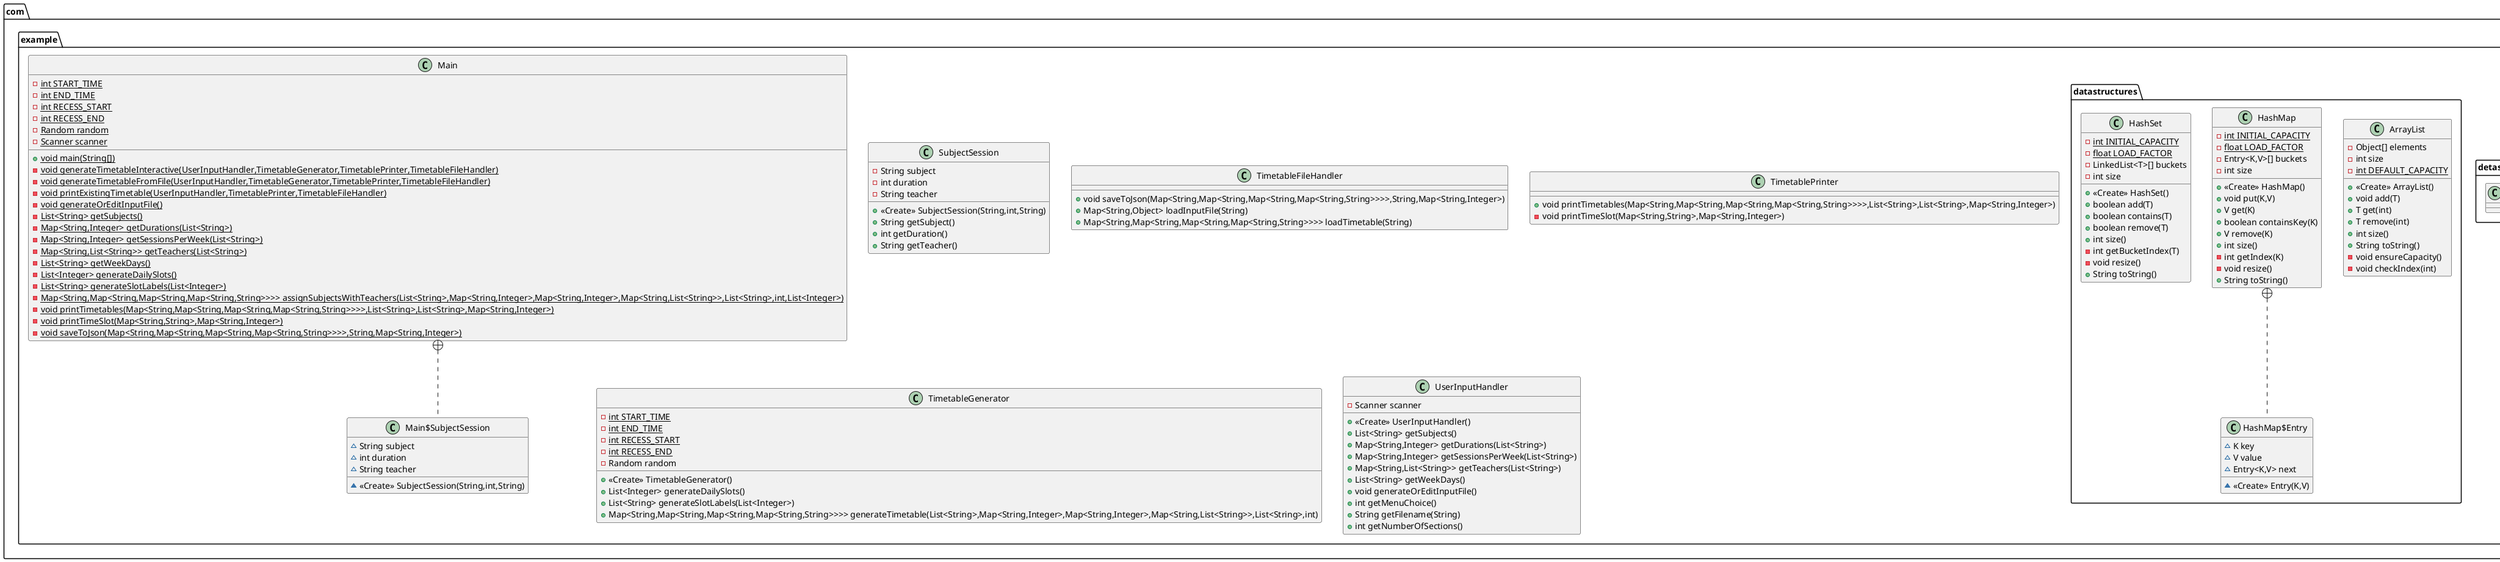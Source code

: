 @startuml
class com.example.detastructures.ArrayList {
}
class com.example.Main {
- {static} int START_TIME
- {static} int END_TIME
- {static} int RECESS_START
- {static} int RECESS_END
- {static} Random random
- {static} Scanner scanner
+ {static} void main(String[])
- {static} void generateTimetableInteractive(UserInputHandler,TimetableGenerator,TimetablePrinter,TimetableFileHandler)
- {static} void generateTimetableFromFile(UserInputHandler,TimetableGenerator,TimetablePrinter,TimetableFileHandler)
- {static} void printExistingTimetable(UserInputHandler,TimetablePrinter,TimetableFileHandler)
- {static} void generateOrEditInputFile()
- {static} List<String> getSubjects()
- {static} Map<String,Integer> getDurations(List<String>)
- {static} Map<String,Integer> getSessionsPerWeek(List<String>)
- {static} Map<String,List<String>> getTeachers(List<String>)
- {static} List<String> getWeekDays()
- {static} List<Integer> generateDailySlots()
- {static} List<String> generateSlotLabels(List<Integer>)
- {static} Map<String,Map<String,Map<String,Map<String,String>>>> assignSubjectsWithTeachers(List<String>,Map<String,Integer>,Map<String,Integer>,Map<String,List<String>>,List<String>,int,List<Integer>)
- {static} void printTimetables(Map<String,Map<String,Map<String,Map<String,String>>>>,List<String>,List<String>,Map<String,Integer>)
- {static} void printTimeSlot(Map<String,String>,Map<String,Integer>)
- {static} void saveToJson(Map<String,Map<String,Map<String,Map<String,String>>>>,String,Map<String,Integer>)
}


class com.example.Main$SubjectSession {
~ String subject
~ int duration
~ String teacher
~ <<Create>> SubjectSession(String,int,String)
}


class com.example.SubjectSession {
- String subject
- int duration
- String teacher
+ <<Create>> SubjectSession(String,int,String)
+ String getSubject()
+ int getDuration()
+ String getTeacher()
}


class com.example.datastructures.ArrayList {
- Object[] elements
- int size
- {static} int DEFAULT_CAPACITY
+ <<Create>> ArrayList()
+ void add(T)
+ T get(int)
+ T remove(int)
+ int size()
+ String toString()
- void ensureCapacity()
- void checkIndex(int)
}


class com.example.TimetableFileHandler {
+ void saveToJson(Map<String,Map<String,Map<String,Map<String,String>>>>,String,Map<String,Integer>)
+ Map<String,Object> loadInputFile(String)
+ Map<String,Map<String,Map<String,Map<String,String>>>> loadTimetable(String)
}

class com.example.TimetablePrinter {
+ void printTimetables(Map<String,Map<String,Map<String,Map<String,String>>>>,List<String>,List<String>,Map<String,Integer>)
- void printTimeSlot(Map<String,String>,Map<String,Integer>)
}

class com.example.TimetableGenerator {
- {static} int START_TIME
- {static} int END_TIME
- {static} int RECESS_START
- {static} int RECESS_END
- Random random
+ <<Create>> TimetableGenerator()
+ List<Integer> generateDailySlots()
+ List<String> generateSlotLabels(List<Integer>)
+ Map<String,Map<String,Map<String,Map<String,String>>>> generateTimetable(List<String>,Map<String,Integer>,Map<String,Integer>,Map<String,List<String>>,List<String>,int)
}


class com.example.datastructures.HashMap {
- {static} int INITIAL_CAPACITY
- {static} float LOAD_FACTOR
- Entry<K,V>[] buckets
- int size
+ <<Create>> HashMap()
+ void put(K,V)
+ V get(K)
+ boolean containsKey(K)
+ V remove(K)
+ int size()
- int getIndex(K)
- void resize()
+ String toString()
}


class com.example.datastructures.HashMap$Entry {
~ K key
~ V value
~ Entry<K,V> next
~ <<Create>> Entry(K,V)
}


class com.example.UserInputHandler {
- Scanner scanner
+ <<Create>> UserInputHandler()
+ List<String> getSubjects()
+ Map<String,Integer> getDurations(List<String>)
+ Map<String,Integer> getSessionsPerWeek(List<String>)
+ Map<String,List<String>> getTeachers(List<String>)
+ List<String> getWeekDays()
+ void generateOrEditInputFile()
+ int getMenuChoice()
+ String getFilename(String)
+ int getNumberOfSections()
}


class com.example.detastructures.HashMap {
}
class com.example.datastructures.HashSet {
- {static} int INITIAL_CAPACITY
- {static} float LOAD_FACTOR
- LinkedList<T>[] buckets
- int size
+ <<Create>> HashSet()
+ boolean add(T)
+ boolean contains(T)
+ boolean remove(T)
+ int size()
- int getBucketIndex(T)
- void resize()
+ String toString()
}


class com.example.detastructures.HashSet {
}


com.example.detastructures.ArrayList <|-- com.example.detastructures.ArrayList
com.example.Main +.. com.example.Main$SubjectSession
com.example.datastructures.HashMap +.. com.example.datastructures.HashMap$Entry
com.example.detastructures.HashMap <|-- com.example.detastructures.HashMap
com.example.detastructures.HashSet <|-- com.example.detastructures.HashSet
@enduml